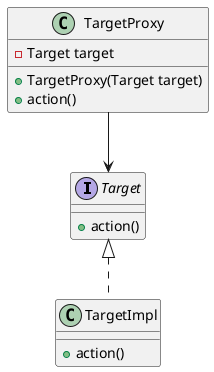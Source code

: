 @startuml

interface Target {
+action()
}

class TargetImpl {
+ action()
}

class TargetProxy {
- Target target
+ TargetProxy(Target target)
+ action()
}

Target <|.. TargetImpl
TargetProxy --> Target


@enduml